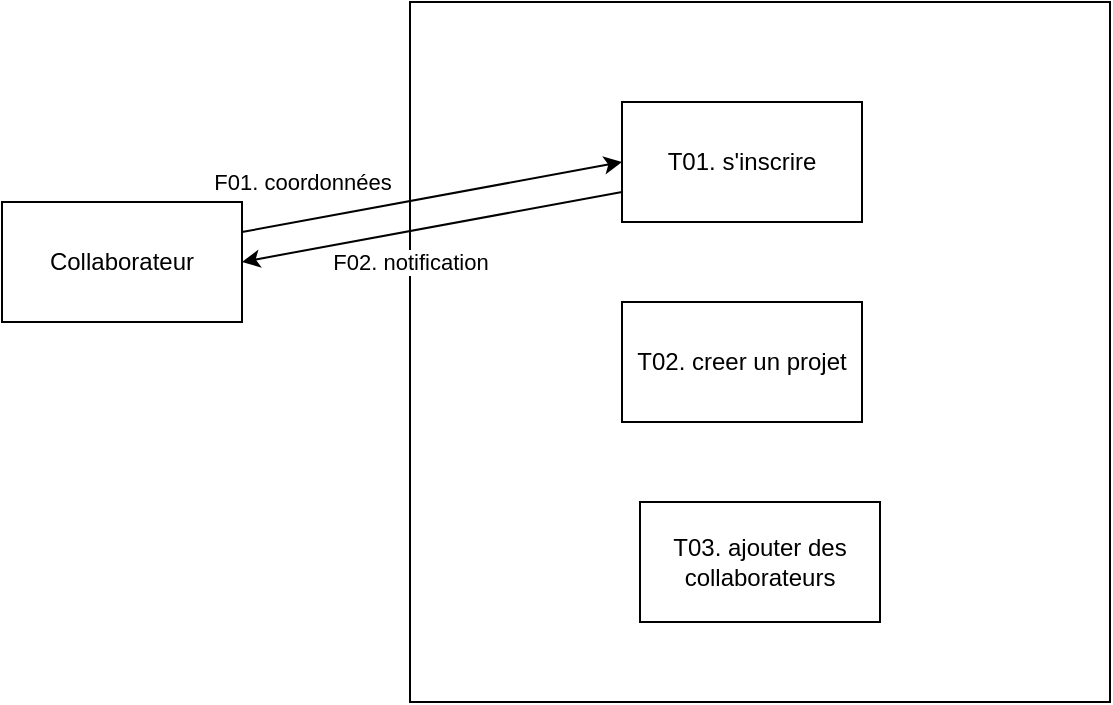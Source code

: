 <mxGraphModel dx="782" dy="521" grid="1" gridSize="10" guides="1" tooltips="1" connect="1" arrows="1" fold="1" page="1" pageScale="1" pageWidth="827" pageHeight="1169" math="0" shadow="0">
  <root>
    <mxCell id="0" />
    <mxCell id="1" parent="0" />
    <mxCell id="_Vjc8NUrI6-QFcDWvdmF-14" value="" style="whiteSpace=wrap;html=1;aspect=fixed;fillColor=none;" parent="1" vertex="1">
      <mxGeometry x="234" y="130" width="350" height="350" as="geometry" />
    </mxCell>
    <mxCell id="_Vjc8NUrI6-QFcDWvdmF-15" value="T01. s&#39;inscrire" style="rounded=0;whiteSpace=wrap;html=1;fillColor=none;" parent="1" vertex="1">
      <mxGeometry x="340" y="180" width="120" height="60" as="geometry" />
    </mxCell>
    <mxCell id="_Vjc8NUrI6-QFcDWvdmF-16" value="T02. creer un projet" style="rounded=0;whiteSpace=wrap;html=1;fillColor=none;" parent="1" vertex="1">
      <mxGeometry x="340" y="280" width="120" height="60" as="geometry" />
    </mxCell>
    <mxCell id="_Vjc8NUrI6-QFcDWvdmF-17" value="T03. ajouter des collaborateurs " style="rounded=0;whiteSpace=wrap;html=1;fillColor=none;" parent="1" vertex="1">
      <mxGeometry x="349" y="380" width="120" height="60" as="geometry" />
    </mxCell>
    <mxCell id="_Vjc8NUrI6-QFcDWvdmF-18" value="Collaborateur " style="rounded=0;whiteSpace=wrap;html=1;fillColor=none;" parent="1" vertex="1">
      <mxGeometry x="30" y="230" width="120" height="60" as="geometry" />
    </mxCell>
    <mxCell id="_Vjc8NUrI6-QFcDWvdmF-22" value="" style="endArrow=classic;html=1;exitX=1;exitY=0.25;exitDx=0;exitDy=0;entryX=0;entryY=0.5;entryDx=0;entryDy=0;" parent="1" source="_Vjc8NUrI6-QFcDWvdmF-18" target="_Vjc8NUrI6-QFcDWvdmF-15" edge="1">
      <mxGeometry width="50" height="50" relative="1" as="geometry">
        <mxPoint x="120" y="270" as="sourcePoint" />
        <mxPoint x="170" y="220" as="targetPoint" />
      </mxGeometry>
    </mxCell>
    <mxCell id="_Vjc8NUrI6-QFcDWvdmF-23" value="F01. coordonnées" style="edgeLabel;html=1;align=center;verticalAlign=middle;resizable=0;points=[];" parent="_Vjc8NUrI6-QFcDWvdmF-22" vertex="1" connectable="0">
      <mxGeometry x="-0.383" y="3" relative="1" as="geometry">
        <mxPoint x="-28.46" y="-11.18" as="offset" />
      </mxGeometry>
    </mxCell>
    <mxCell id="_Vjc8NUrI6-QFcDWvdmF-24" value="" style="endArrow=classic;html=1;exitX=0;exitY=0.75;exitDx=0;exitDy=0;entryX=1;entryY=0.5;entryDx=0;entryDy=0;" parent="1" source="_Vjc8NUrI6-QFcDWvdmF-15" target="_Vjc8NUrI6-QFcDWvdmF-18" edge="1">
      <mxGeometry width="50" height="50" relative="1" as="geometry">
        <mxPoint x="340" y="270" as="sourcePoint" />
        <mxPoint x="390" y="220" as="targetPoint" />
      </mxGeometry>
    </mxCell>
    <mxCell id="_Vjc8NUrI6-QFcDWvdmF-25" value="F02. notification" style="edgeLabel;html=1;align=center;verticalAlign=middle;resizable=0;points=[];" parent="_Vjc8NUrI6-QFcDWvdmF-24" vertex="1" connectable="0">
      <mxGeometry x="0.163" y="3" relative="1" as="geometry">
        <mxPoint x="3.6" y="11.76" as="offset" />
      </mxGeometry>
    </mxCell>
  </root>
</mxGraphModel>


